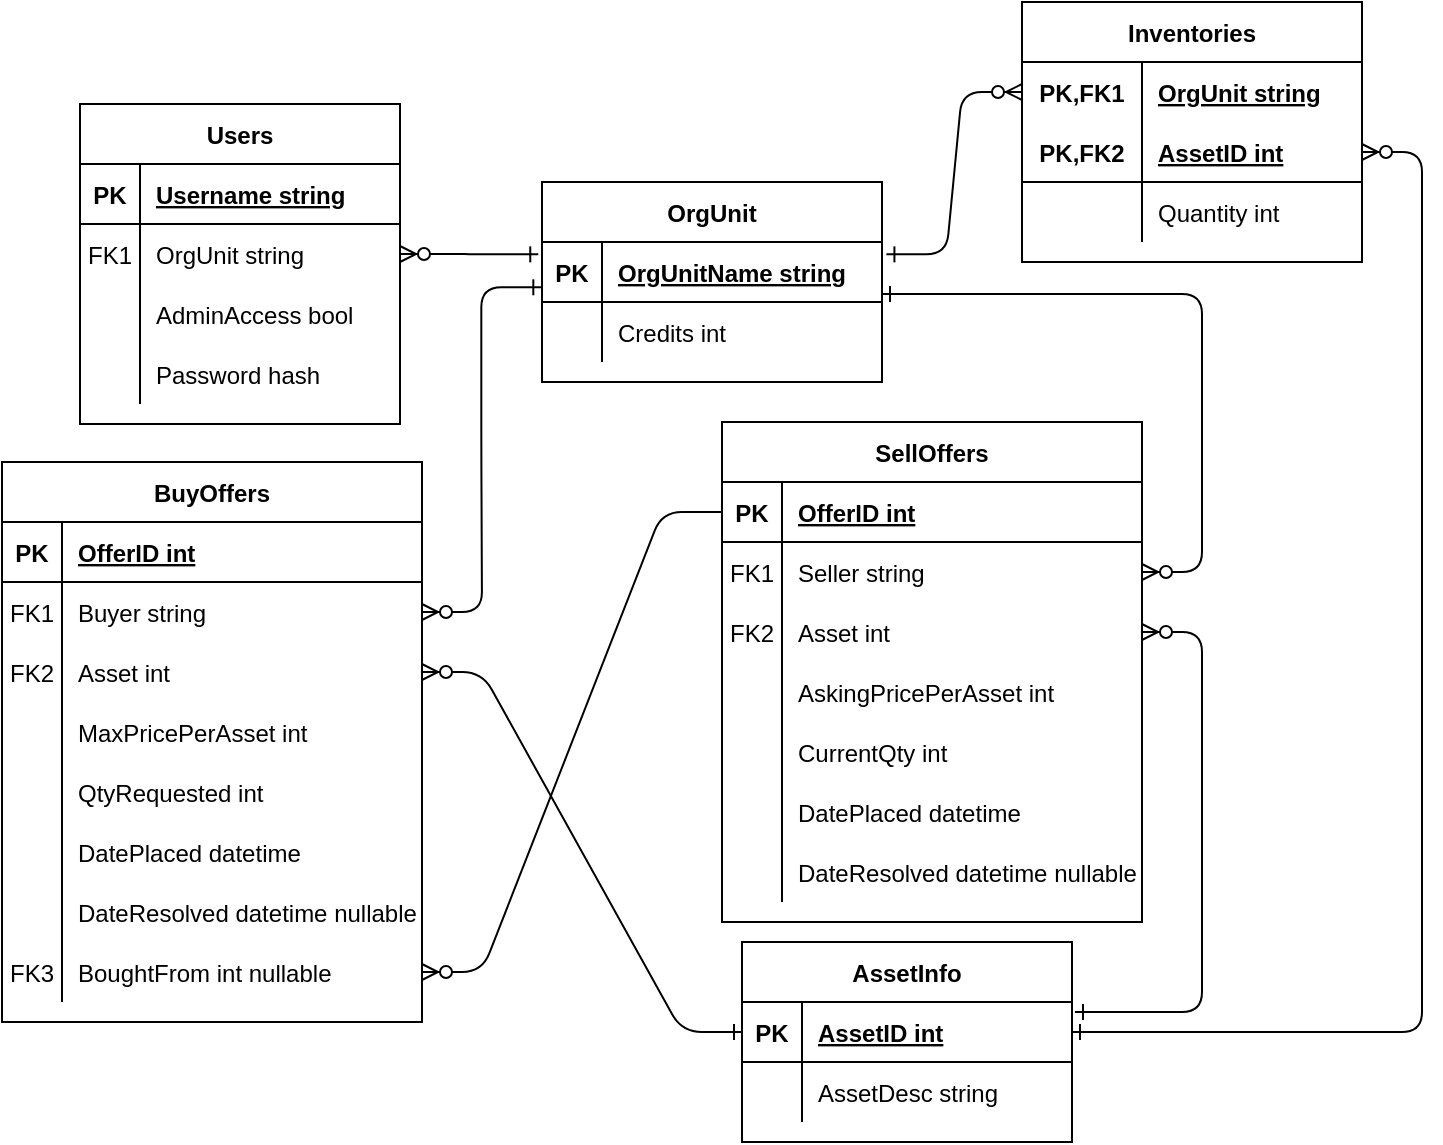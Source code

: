 <mxfile version="14.6.1" type="github">
  <diagram id="R2lEEEUBdFMjLlhIrx00" name="Page-1">
    <mxGraphModel dx="878" dy="456" grid="1" gridSize="10" guides="0" tooltips="1" connect="1" arrows="1" fold="1" page="1" pageScale="1" pageWidth="850" pageHeight="1100" math="0" shadow="0" extFonts="Permanent Marker^https://fonts.googleapis.com/css?family=Permanent+Marker">
      <root>
        <mxCell id="0" />
        <mxCell id="1" parent="0" />
        <mxCell id="C-vyLk0tnHw3VtMMgP7b-2" value="OrgUnit" style="shape=table;startSize=30;container=1;collapsible=1;childLayout=tableLayout;fixedRows=1;rowLines=0;fontStyle=1;align=center;resizeLast=1;" parent="1" vertex="1">
          <mxGeometry x="360" y="120" width="170" height="100" as="geometry" />
        </mxCell>
        <mxCell id="C-vyLk0tnHw3VtMMgP7b-3" value="" style="shape=partialRectangle;collapsible=0;dropTarget=0;pointerEvents=0;fillColor=none;points=[[0,0.5],[1,0.5]];portConstraint=eastwest;top=0;left=0;right=0;bottom=1;" parent="C-vyLk0tnHw3VtMMgP7b-2" vertex="1">
          <mxGeometry y="30" width="170" height="30" as="geometry" />
        </mxCell>
        <mxCell id="C-vyLk0tnHw3VtMMgP7b-4" value="PK" style="shape=partialRectangle;overflow=hidden;connectable=0;fillColor=none;top=0;left=0;bottom=0;right=0;fontStyle=1;" parent="C-vyLk0tnHw3VtMMgP7b-3" vertex="1">
          <mxGeometry width="30" height="30" as="geometry" />
        </mxCell>
        <mxCell id="C-vyLk0tnHw3VtMMgP7b-5" value="OrgUnitName string" style="shape=partialRectangle;overflow=hidden;connectable=0;fillColor=none;top=0;left=0;bottom=0;right=0;align=left;spacingLeft=6;fontStyle=5;" parent="C-vyLk0tnHw3VtMMgP7b-3" vertex="1">
          <mxGeometry x="30" width="140" height="30" as="geometry" />
        </mxCell>
        <mxCell id="C-vyLk0tnHw3VtMMgP7b-6" value="" style="shape=partialRectangle;collapsible=0;dropTarget=0;pointerEvents=0;fillColor=none;points=[[0,0.5],[1,0.5]];portConstraint=eastwest;top=0;left=0;right=0;bottom=0;" parent="C-vyLk0tnHw3VtMMgP7b-2" vertex="1">
          <mxGeometry y="60" width="170" height="30" as="geometry" />
        </mxCell>
        <mxCell id="C-vyLk0tnHw3VtMMgP7b-7" value="" style="shape=partialRectangle;overflow=hidden;connectable=0;fillColor=none;top=0;left=0;bottom=0;right=0;" parent="C-vyLk0tnHw3VtMMgP7b-6" vertex="1">
          <mxGeometry width="30" height="30" as="geometry" />
        </mxCell>
        <mxCell id="C-vyLk0tnHw3VtMMgP7b-8" value="Credits int" style="shape=partialRectangle;overflow=hidden;connectable=0;fillColor=none;top=0;left=0;bottom=0;right=0;align=left;spacingLeft=6;" parent="C-vyLk0tnHw3VtMMgP7b-6" vertex="1">
          <mxGeometry x="30" width="140" height="30" as="geometry" />
        </mxCell>
        <mxCell id="C-vyLk0tnHw3VtMMgP7b-23" value="Users" style="shape=table;startSize=30;container=1;collapsible=1;childLayout=tableLayout;fixedRows=1;rowLines=0;fontStyle=1;align=center;resizeLast=1;" parent="1" vertex="1">
          <mxGeometry x="129" y="81" width="160" height="160" as="geometry" />
        </mxCell>
        <mxCell id="C-vyLk0tnHw3VtMMgP7b-24" value="" style="shape=partialRectangle;collapsible=0;dropTarget=0;pointerEvents=0;fillColor=none;points=[[0,0.5],[1,0.5]];portConstraint=eastwest;top=0;left=0;right=0;bottom=1;" parent="C-vyLk0tnHw3VtMMgP7b-23" vertex="1">
          <mxGeometry y="30" width="160" height="30" as="geometry" />
        </mxCell>
        <mxCell id="C-vyLk0tnHw3VtMMgP7b-25" value="PK" style="shape=partialRectangle;overflow=hidden;connectable=0;fillColor=none;top=0;left=0;bottom=0;right=0;fontStyle=1;" parent="C-vyLk0tnHw3VtMMgP7b-24" vertex="1">
          <mxGeometry width="30" height="30" as="geometry" />
        </mxCell>
        <mxCell id="C-vyLk0tnHw3VtMMgP7b-26" value="Username string" style="shape=partialRectangle;overflow=hidden;connectable=0;fillColor=none;top=0;left=0;bottom=0;right=0;align=left;spacingLeft=6;fontStyle=5;" parent="C-vyLk0tnHw3VtMMgP7b-24" vertex="1">
          <mxGeometry x="30" width="130" height="30" as="geometry" />
        </mxCell>
        <mxCell id="C-vyLk0tnHw3VtMMgP7b-27" value="" style="shape=partialRectangle;collapsible=0;dropTarget=0;pointerEvents=0;fillColor=none;points=[[0,0.5],[1,0.5]];portConstraint=eastwest;top=0;left=0;right=0;bottom=0;" parent="C-vyLk0tnHw3VtMMgP7b-23" vertex="1">
          <mxGeometry y="60" width="160" height="30" as="geometry" />
        </mxCell>
        <mxCell id="C-vyLk0tnHw3VtMMgP7b-28" value="FK1" style="shape=partialRectangle;overflow=hidden;connectable=0;fillColor=none;top=0;left=0;bottom=0;right=0;" parent="C-vyLk0tnHw3VtMMgP7b-27" vertex="1">
          <mxGeometry width="30" height="30" as="geometry" />
        </mxCell>
        <mxCell id="C-vyLk0tnHw3VtMMgP7b-29" value="OrgUnit string " style="shape=partialRectangle;overflow=hidden;connectable=0;fillColor=none;top=0;left=0;bottom=0;right=0;align=left;spacingLeft=6;" parent="C-vyLk0tnHw3VtMMgP7b-27" vertex="1">
          <mxGeometry x="30" width="130" height="30" as="geometry" />
        </mxCell>
        <mxCell id="7wBaKA0t1imz_KIfF7MN-4" style="shape=partialRectangle;collapsible=0;dropTarget=0;pointerEvents=0;fillColor=none;points=[[0,0.5],[1,0.5]];portConstraint=eastwest;top=0;left=0;right=0;bottom=0;" vertex="1" parent="C-vyLk0tnHw3VtMMgP7b-23">
          <mxGeometry y="90" width="160" height="30" as="geometry" />
        </mxCell>
        <mxCell id="7wBaKA0t1imz_KIfF7MN-5" style="shape=partialRectangle;overflow=hidden;connectable=0;fillColor=none;top=0;left=0;bottom=0;right=0;" vertex="1" parent="7wBaKA0t1imz_KIfF7MN-4">
          <mxGeometry width="30" height="30" as="geometry" />
        </mxCell>
        <mxCell id="7wBaKA0t1imz_KIfF7MN-6" value="AdminAccess bool " style="shape=partialRectangle;overflow=hidden;connectable=0;fillColor=none;top=0;left=0;bottom=0;right=0;align=left;spacingLeft=6;" vertex="1" parent="7wBaKA0t1imz_KIfF7MN-4">
          <mxGeometry x="30" width="130" height="30" as="geometry" />
        </mxCell>
        <mxCell id="7wBaKA0t1imz_KIfF7MN-1" style="shape=partialRectangle;collapsible=0;dropTarget=0;pointerEvents=0;fillColor=none;points=[[0,0.5],[1,0.5]];portConstraint=eastwest;top=0;left=0;right=0;bottom=0;" vertex="1" parent="C-vyLk0tnHw3VtMMgP7b-23">
          <mxGeometry y="120" width="160" height="30" as="geometry" />
        </mxCell>
        <mxCell id="7wBaKA0t1imz_KIfF7MN-2" value="&#xa;&#xa;&lt;span style=&quot;color: rgb(0, 0, 0); font-family: helvetica; font-size: 12px; font-style: normal; font-weight: 400; letter-spacing: normal; text-align: left; text-indent: 0px; text-transform: none; word-spacing: 0px; background-color: rgb(248, 249, 250); display: inline; float: none;&quot;&gt;password_hash string NOT NULL&lt;/span&gt;&#xa;&#xa;" style="shape=partialRectangle;overflow=hidden;connectable=0;fillColor=none;top=0;left=0;bottom=0;right=0;" vertex="1" parent="7wBaKA0t1imz_KIfF7MN-1">
          <mxGeometry width="30" height="30" as="geometry" />
        </mxCell>
        <mxCell id="7wBaKA0t1imz_KIfF7MN-3" value="Password hash" style="shape=partialRectangle;overflow=hidden;connectable=0;fillColor=none;top=0;left=0;bottom=0;right=0;align=left;spacingLeft=6;" vertex="1" parent="7wBaKA0t1imz_KIfF7MN-1">
          <mxGeometry x="30" width="130" height="30" as="geometry" />
        </mxCell>
        <mxCell id="7wBaKA0t1imz_KIfF7MN-7" value="" style="edgeStyle=entityRelationEdgeStyle;fontSize=12;html=1;endArrow=ERzeroToMany;exitX=-0.011;exitY=0.206;exitDx=0;exitDy=0;entryX=1;entryY=0.5;entryDx=0;entryDy=0;endFill=1;startArrow=ERone;startFill=0;exitPerimeter=0;" edge="1" parent="1" source="C-vyLk0tnHw3VtMMgP7b-3" target="C-vyLk0tnHw3VtMMgP7b-27">
          <mxGeometry width="100" height="100" relative="1" as="geometry">
            <mxPoint x="360" y="310" as="sourcePoint" />
            <mxPoint x="460" y="210" as="targetPoint" />
          </mxGeometry>
        </mxCell>
        <mxCell id="7wBaKA0t1imz_KIfF7MN-8" value="AssetInfo" style="shape=table;startSize=30;container=1;collapsible=1;childLayout=tableLayout;fixedRows=1;rowLines=0;fontStyle=1;align=center;resizeLast=1;" vertex="1" parent="1">
          <mxGeometry x="460" y="500" width="165" height="100" as="geometry" />
        </mxCell>
        <mxCell id="7wBaKA0t1imz_KIfF7MN-9" value="" style="shape=partialRectangle;collapsible=0;dropTarget=0;pointerEvents=0;fillColor=none;top=0;left=0;bottom=1;right=0;points=[[0,0.5],[1,0.5]];portConstraint=eastwest;" vertex="1" parent="7wBaKA0t1imz_KIfF7MN-8">
          <mxGeometry y="30" width="165" height="30" as="geometry" />
        </mxCell>
        <mxCell id="7wBaKA0t1imz_KIfF7MN-10" value="PK" style="shape=partialRectangle;connectable=0;fillColor=none;top=0;left=0;bottom=0;right=0;fontStyle=1;overflow=hidden;" vertex="1" parent="7wBaKA0t1imz_KIfF7MN-9">
          <mxGeometry width="30" height="30" as="geometry" />
        </mxCell>
        <mxCell id="7wBaKA0t1imz_KIfF7MN-11" value="AssetID int" style="shape=partialRectangle;connectable=0;fillColor=none;top=0;left=0;bottom=0;right=0;align=left;spacingLeft=6;fontStyle=5;overflow=hidden;" vertex="1" parent="7wBaKA0t1imz_KIfF7MN-9">
          <mxGeometry x="30" width="135" height="30" as="geometry" />
        </mxCell>
        <mxCell id="7wBaKA0t1imz_KIfF7MN-12" value="" style="shape=partialRectangle;collapsible=0;dropTarget=0;pointerEvents=0;fillColor=none;top=0;left=0;bottom=0;right=0;points=[[0,0.5],[1,0.5]];portConstraint=eastwest;" vertex="1" parent="7wBaKA0t1imz_KIfF7MN-8">
          <mxGeometry y="60" width="165" height="30" as="geometry" />
        </mxCell>
        <mxCell id="7wBaKA0t1imz_KIfF7MN-13" value="" style="shape=partialRectangle;connectable=0;fillColor=none;top=0;left=0;bottom=0;right=0;editable=1;overflow=hidden;" vertex="1" parent="7wBaKA0t1imz_KIfF7MN-12">
          <mxGeometry width="30" height="30" as="geometry" />
        </mxCell>
        <mxCell id="7wBaKA0t1imz_KIfF7MN-14" value="AssetDesc string" style="shape=partialRectangle;connectable=0;fillColor=none;top=0;left=0;bottom=0;right=0;align=left;spacingLeft=6;overflow=hidden;" vertex="1" parent="7wBaKA0t1imz_KIfF7MN-12">
          <mxGeometry x="30" width="135" height="30" as="geometry" />
        </mxCell>
        <mxCell id="7wBaKA0t1imz_KIfF7MN-34" value="Inventories" style="shape=table;startSize=30;container=1;collapsible=1;childLayout=tableLayout;fixedRows=1;rowLines=0;fontStyle=1;align=center;resizeLast=1;" vertex="1" parent="1">
          <mxGeometry x="600" y="30" width="170" height="130" as="geometry" />
        </mxCell>
        <mxCell id="7wBaKA0t1imz_KIfF7MN-35" value="" style="shape=partialRectangle;collapsible=0;dropTarget=0;pointerEvents=0;fillColor=none;top=0;left=0;bottom=0;right=0;points=[[0,0.5],[1,0.5]];portConstraint=eastwest;" vertex="1" parent="7wBaKA0t1imz_KIfF7MN-34">
          <mxGeometry y="30" width="170" height="30" as="geometry" />
        </mxCell>
        <mxCell id="7wBaKA0t1imz_KIfF7MN-36" value="PK,FK1" style="shape=partialRectangle;connectable=0;fillColor=none;top=0;left=0;bottom=0;right=0;fontStyle=1;overflow=hidden;" vertex="1" parent="7wBaKA0t1imz_KIfF7MN-35">
          <mxGeometry width="60" height="30" as="geometry" />
        </mxCell>
        <mxCell id="7wBaKA0t1imz_KIfF7MN-37" value="OrgUnit string" style="shape=partialRectangle;connectable=0;fillColor=none;top=0;left=0;bottom=0;right=0;align=left;spacingLeft=6;fontStyle=5;overflow=hidden;" vertex="1" parent="7wBaKA0t1imz_KIfF7MN-35">
          <mxGeometry x="60" width="110" height="30" as="geometry" />
        </mxCell>
        <mxCell id="7wBaKA0t1imz_KIfF7MN-38" value="" style="shape=partialRectangle;collapsible=0;dropTarget=0;pointerEvents=0;fillColor=none;top=0;left=0;bottom=1;right=0;points=[[0,0.5],[1,0.5]];portConstraint=eastwest;" vertex="1" parent="7wBaKA0t1imz_KIfF7MN-34">
          <mxGeometry y="60" width="170" height="30" as="geometry" />
        </mxCell>
        <mxCell id="7wBaKA0t1imz_KIfF7MN-39" value="PK,FK2" style="shape=partialRectangle;connectable=0;fillColor=none;top=0;left=0;bottom=0;right=0;fontStyle=1;overflow=hidden;" vertex="1" parent="7wBaKA0t1imz_KIfF7MN-38">
          <mxGeometry width="60" height="30" as="geometry" />
        </mxCell>
        <mxCell id="7wBaKA0t1imz_KIfF7MN-40" value="AssetID int" style="shape=partialRectangle;connectable=0;fillColor=none;top=0;left=0;bottom=0;right=0;align=left;spacingLeft=6;fontStyle=5;overflow=hidden;" vertex="1" parent="7wBaKA0t1imz_KIfF7MN-38">
          <mxGeometry x="60" width="110" height="30" as="geometry" />
        </mxCell>
        <mxCell id="7wBaKA0t1imz_KIfF7MN-41" value="" style="shape=partialRectangle;collapsible=0;dropTarget=0;pointerEvents=0;fillColor=none;top=0;left=0;bottom=0;right=0;points=[[0,0.5],[1,0.5]];portConstraint=eastwest;" vertex="1" parent="7wBaKA0t1imz_KIfF7MN-34">
          <mxGeometry y="90" width="170" height="30" as="geometry" />
        </mxCell>
        <mxCell id="7wBaKA0t1imz_KIfF7MN-42" value="" style="shape=partialRectangle;connectable=0;fillColor=none;top=0;left=0;bottom=0;right=0;editable=1;overflow=hidden;" vertex="1" parent="7wBaKA0t1imz_KIfF7MN-41">
          <mxGeometry width="60" height="30" as="geometry" />
        </mxCell>
        <mxCell id="7wBaKA0t1imz_KIfF7MN-43" value="Quantity int" style="shape=partialRectangle;connectable=0;fillColor=none;top=0;left=0;bottom=0;right=0;align=left;spacingLeft=6;overflow=hidden;" vertex="1" parent="7wBaKA0t1imz_KIfF7MN-41">
          <mxGeometry x="60" width="110" height="30" as="geometry" />
        </mxCell>
        <mxCell id="7wBaKA0t1imz_KIfF7MN-47" value="" style="edgeStyle=entityRelationEdgeStyle;fontSize=12;html=1;endArrow=ERzeroToMany;startArrow=ERone;exitX=1;exitY=0.5;exitDx=0;exitDy=0;startFill=0;" edge="1" parent="1" source="7wBaKA0t1imz_KIfF7MN-9" target="7wBaKA0t1imz_KIfF7MN-38">
          <mxGeometry width="100" height="100" relative="1" as="geometry">
            <mxPoint x="310" y="510" as="sourcePoint" />
            <mxPoint x="410" y="410" as="targetPoint" />
          </mxGeometry>
        </mxCell>
        <mxCell id="7wBaKA0t1imz_KIfF7MN-48" value="" style="edgeStyle=entityRelationEdgeStyle;fontSize=12;html=1;endArrow=ERzeroToMany;startArrow=ERone;startFill=0;entryX=0;entryY=0.5;entryDx=0;entryDy=0;exitX=1.013;exitY=0.206;exitDx=0;exitDy=0;exitPerimeter=0;" edge="1" parent="1" source="C-vyLk0tnHw3VtMMgP7b-3" target="7wBaKA0t1imz_KIfF7MN-35">
          <mxGeometry width="100" height="100" relative="1" as="geometry">
            <mxPoint x="620" y="170" as="sourcePoint" />
            <mxPoint x="770" y="270" as="targetPoint" />
          </mxGeometry>
        </mxCell>
        <mxCell id="7wBaKA0t1imz_KIfF7MN-62" value="BuyOffers" style="shape=table;startSize=30;container=1;collapsible=1;childLayout=tableLayout;fixedRows=1;rowLines=0;fontStyle=1;align=center;resizeLast=1;" vertex="1" parent="1">
          <mxGeometry x="90" y="260" width="210" height="280" as="geometry" />
        </mxCell>
        <mxCell id="7wBaKA0t1imz_KIfF7MN-63" value="" style="shape=partialRectangle;collapsible=0;dropTarget=0;pointerEvents=0;fillColor=none;top=0;left=0;bottom=1;right=0;points=[[0,0.5],[1,0.5]];portConstraint=eastwest;" vertex="1" parent="7wBaKA0t1imz_KIfF7MN-62">
          <mxGeometry y="30" width="210" height="30" as="geometry" />
        </mxCell>
        <mxCell id="7wBaKA0t1imz_KIfF7MN-64" value="PK" style="shape=partialRectangle;connectable=0;fillColor=none;top=0;left=0;bottom=0;right=0;fontStyle=1;overflow=hidden;" vertex="1" parent="7wBaKA0t1imz_KIfF7MN-63">
          <mxGeometry width="30" height="30" as="geometry" />
        </mxCell>
        <mxCell id="7wBaKA0t1imz_KIfF7MN-65" value="OfferID int" style="shape=partialRectangle;connectable=0;fillColor=none;top=0;left=0;bottom=0;right=0;align=left;spacingLeft=6;fontStyle=5;overflow=hidden;" vertex="1" parent="7wBaKA0t1imz_KIfF7MN-63">
          <mxGeometry x="30" width="180" height="30" as="geometry" />
        </mxCell>
        <mxCell id="7wBaKA0t1imz_KIfF7MN-66" value="" style="shape=partialRectangle;collapsible=0;dropTarget=0;pointerEvents=0;fillColor=none;top=0;left=0;bottom=0;right=0;points=[[0,0.5],[1,0.5]];portConstraint=eastwest;" vertex="1" parent="7wBaKA0t1imz_KIfF7MN-62">
          <mxGeometry y="60" width="210" height="30" as="geometry" />
        </mxCell>
        <mxCell id="7wBaKA0t1imz_KIfF7MN-67" value="FK1" style="shape=partialRectangle;connectable=0;fillColor=none;top=0;left=0;bottom=0;right=0;editable=1;overflow=hidden;" vertex="1" parent="7wBaKA0t1imz_KIfF7MN-66">
          <mxGeometry width="30" height="30" as="geometry" />
        </mxCell>
        <mxCell id="7wBaKA0t1imz_KIfF7MN-68" value="Buyer string" style="shape=partialRectangle;connectable=0;fillColor=none;top=0;left=0;bottom=0;right=0;align=left;spacingLeft=6;overflow=hidden;" vertex="1" parent="7wBaKA0t1imz_KIfF7MN-66">
          <mxGeometry x="30" width="180" height="30" as="geometry" />
        </mxCell>
        <mxCell id="7wBaKA0t1imz_KIfF7MN-69" value="" style="shape=partialRectangle;collapsible=0;dropTarget=0;pointerEvents=0;fillColor=none;top=0;left=0;bottom=0;right=0;points=[[0,0.5],[1,0.5]];portConstraint=eastwest;" vertex="1" parent="7wBaKA0t1imz_KIfF7MN-62">
          <mxGeometry y="90" width="210" height="30" as="geometry" />
        </mxCell>
        <mxCell id="7wBaKA0t1imz_KIfF7MN-70" value="FK2" style="shape=partialRectangle;connectable=0;fillColor=none;top=0;left=0;bottom=0;right=0;editable=1;overflow=hidden;" vertex="1" parent="7wBaKA0t1imz_KIfF7MN-69">
          <mxGeometry width="30" height="30" as="geometry" />
        </mxCell>
        <mxCell id="7wBaKA0t1imz_KIfF7MN-71" value="Asset int" style="shape=partialRectangle;connectable=0;fillColor=none;top=0;left=0;bottom=0;right=0;align=left;spacingLeft=6;overflow=hidden;" vertex="1" parent="7wBaKA0t1imz_KIfF7MN-69">
          <mxGeometry x="30" width="180" height="30" as="geometry" />
        </mxCell>
        <mxCell id="7wBaKA0t1imz_KIfF7MN-72" value="" style="shape=partialRectangle;collapsible=0;dropTarget=0;pointerEvents=0;fillColor=none;top=0;left=0;bottom=0;right=0;points=[[0,0.5],[1,0.5]];portConstraint=eastwest;" vertex="1" parent="7wBaKA0t1imz_KIfF7MN-62">
          <mxGeometry y="120" width="210" height="30" as="geometry" />
        </mxCell>
        <mxCell id="7wBaKA0t1imz_KIfF7MN-73" value="" style="shape=partialRectangle;connectable=0;fillColor=none;top=0;left=0;bottom=0;right=0;editable=1;overflow=hidden;" vertex="1" parent="7wBaKA0t1imz_KIfF7MN-72">
          <mxGeometry width="30" height="30" as="geometry" />
        </mxCell>
        <mxCell id="7wBaKA0t1imz_KIfF7MN-74" value="MaxPricePerAsset int" style="shape=partialRectangle;connectable=0;fillColor=none;top=0;left=0;bottom=0;right=0;align=left;spacingLeft=6;overflow=hidden;" vertex="1" parent="7wBaKA0t1imz_KIfF7MN-72">
          <mxGeometry x="30" width="180" height="30" as="geometry" />
        </mxCell>
        <mxCell id="7wBaKA0t1imz_KIfF7MN-82" style="shape=partialRectangle;collapsible=0;dropTarget=0;pointerEvents=0;fillColor=none;top=0;left=0;bottom=0;right=0;points=[[0,0.5],[1,0.5]];portConstraint=eastwest;" vertex="1" parent="7wBaKA0t1imz_KIfF7MN-62">
          <mxGeometry y="150" width="210" height="30" as="geometry" />
        </mxCell>
        <mxCell id="7wBaKA0t1imz_KIfF7MN-83" style="shape=partialRectangle;connectable=0;fillColor=none;top=0;left=0;bottom=0;right=0;editable=1;overflow=hidden;" vertex="1" parent="7wBaKA0t1imz_KIfF7MN-82">
          <mxGeometry width="30" height="30" as="geometry" />
        </mxCell>
        <mxCell id="7wBaKA0t1imz_KIfF7MN-84" value="QtyRequested int" style="shape=partialRectangle;connectable=0;fillColor=none;top=0;left=0;bottom=0;right=0;align=left;spacingLeft=6;overflow=hidden;" vertex="1" parent="7wBaKA0t1imz_KIfF7MN-82">
          <mxGeometry x="30" width="180" height="30" as="geometry" />
        </mxCell>
        <mxCell id="7wBaKA0t1imz_KIfF7MN-85" style="shape=partialRectangle;collapsible=0;dropTarget=0;pointerEvents=0;fillColor=none;top=0;left=0;bottom=0;right=0;points=[[0,0.5],[1,0.5]];portConstraint=eastwest;" vertex="1" parent="7wBaKA0t1imz_KIfF7MN-62">
          <mxGeometry y="180" width="210" height="30" as="geometry" />
        </mxCell>
        <mxCell id="7wBaKA0t1imz_KIfF7MN-86" style="shape=partialRectangle;connectable=0;fillColor=none;top=0;left=0;bottom=0;right=0;editable=1;overflow=hidden;" vertex="1" parent="7wBaKA0t1imz_KIfF7MN-85">
          <mxGeometry width="30" height="30" as="geometry" />
        </mxCell>
        <mxCell id="7wBaKA0t1imz_KIfF7MN-87" value="DatePlaced datetime" style="shape=partialRectangle;connectable=0;fillColor=none;top=0;left=0;bottom=0;right=0;align=left;spacingLeft=6;overflow=hidden;" vertex="1" parent="7wBaKA0t1imz_KIfF7MN-85">
          <mxGeometry x="30" width="180" height="30" as="geometry" />
        </mxCell>
        <mxCell id="7wBaKA0t1imz_KIfF7MN-91" style="shape=partialRectangle;collapsible=0;dropTarget=0;pointerEvents=0;fillColor=none;top=0;left=0;bottom=0;right=0;points=[[0,0.5],[1,0.5]];portConstraint=eastwest;" vertex="1" parent="7wBaKA0t1imz_KIfF7MN-62">
          <mxGeometry y="210" width="210" height="30" as="geometry" />
        </mxCell>
        <mxCell id="7wBaKA0t1imz_KIfF7MN-92" style="shape=partialRectangle;connectable=0;fillColor=none;top=0;left=0;bottom=0;right=0;editable=1;overflow=hidden;" vertex="1" parent="7wBaKA0t1imz_KIfF7MN-91">
          <mxGeometry width="30" height="30" as="geometry" />
        </mxCell>
        <mxCell id="7wBaKA0t1imz_KIfF7MN-93" value="DateResolved datetime nullable" style="shape=partialRectangle;connectable=0;fillColor=none;top=0;left=0;bottom=0;right=0;align=left;spacingLeft=6;overflow=hidden;" vertex="1" parent="7wBaKA0t1imz_KIfF7MN-91">
          <mxGeometry x="30" width="180" height="30" as="geometry" />
        </mxCell>
        <mxCell id="7wBaKA0t1imz_KIfF7MN-88" style="shape=partialRectangle;collapsible=0;dropTarget=0;pointerEvents=0;fillColor=none;top=0;left=0;bottom=0;right=0;points=[[0,0.5],[1,0.5]];portConstraint=eastwest;" vertex="1" parent="7wBaKA0t1imz_KIfF7MN-62">
          <mxGeometry y="240" width="210" height="30" as="geometry" />
        </mxCell>
        <mxCell id="7wBaKA0t1imz_KIfF7MN-89" value="FK3" style="shape=partialRectangle;connectable=0;fillColor=none;top=0;left=0;bottom=0;right=0;editable=1;overflow=hidden;" vertex="1" parent="7wBaKA0t1imz_KIfF7MN-88">
          <mxGeometry width="30" height="30" as="geometry" />
        </mxCell>
        <mxCell id="7wBaKA0t1imz_KIfF7MN-90" value="BoughtFrom int nullable" style="shape=partialRectangle;connectable=0;fillColor=none;top=0;left=0;bottom=0;right=0;align=left;spacingLeft=6;overflow=hidden;" vertex="1" parent="7wBaKA0t1imz_KIfF7MN-88">
          <mxGeometry x="30" width="180" height="30" as="geometry" />
        </mxCell>
        <mxCell id="7wBaKA0t1imz_KIfF7MN-75" value="" style="edgeStyle=entityRelationEdgeStyle;fontSize=12;html=1;endArrow=ERzeroToMany;endFill=1;startArrow=ERone;startFill=0;exitX=-0.002;exitY=0.755;exitDx=0;exitDy=0;exitPerimeter=0;" edge="1" parent="1" source="C-vyLk0tnHw3VtMMgP7b-3" target="7wBaKA0t1imz_KIfF7MN-66">
          <mxGeometry width="100" height="100" relative="1" as="geometry">
            <mxPoint x="410" y="270" as="sourcePoint" />
            <mxPoint x="350" y="270" as="targetPoint" />
          </mxGeometry>
        </mxCell>
        <mxCell id="7wBaKA0t1imz_KIfF7MN-76" value="" style="edgeStyle=entityRelationEdgeStyle;fontSize=12;html=1;endArrow=ERzeroToMany;endFill=1;startArrow=ERone;startFill=0;exitX=0;exitY=0.5;exitDx=0;exitDy=0;entryX=1;entryY=0.5;entryDx=0;entryDy=0;" edge="1" parent="1" source="7wBaKA0t1imz_KIfF7MN-9" target="7wBaKA0t1imz_KIfF7MN-69">
          <mxGeometry width="100" height="100" relative="1" as="geometry">
            <mxPoint x="429.66" y="390" as="sourcePoint" />
            <mxPoint x="400" y="552.35" as="targetPoint" />
          </mxGeometry>
        </mxCell>
        <mxCell id="7wBaKA0t1imz_KIfF7MN-77" value="" style="edgeStyle=entityRelationEdgeStyle;fontSize=12;html=1;endArrow=ERzeroToMany;startArrow=ERone;exitX=1.009;exitY=0.167;exitDx=0;exitDy=0;startFill=0;exitPerimeter=0;" edge="1" parent="1" source="7wBaKA0t1imz_KIfF7MN-9" target="7wBaKA0t1imz_KIfF7MN-102">
          <mxGeometry width="100" height="100" relative="1" as="geometry">
            <mxPoint x="775" y="505" as="sourcePoint" />
            <mxPoint x="780" y="365" as="targetPoint" />
          </mxGeometry>
        </mxCell>
        <mxCell id="7wBaKA0t1imz_KIfF7MN-78" value="" style="edgeStyle=entityRelationEdgeStyle;fontSize=12;html=1;endArrow=ERzeroToMany;endFill=1;startArrow=ERone;startFill=0;" edge="1" parent="1" target="7wBaKA0t1imz_KIfF7MN-99">
          <mxGeometry width="100" height="100" relative="1" as="geometry">
            <mxPoint x="530" y="176" as="sourcePoint" />
            <mxPoint x="600" y="335" as="targetPoint" />
          </mxGeometry>
        </mxCell>
        <mxCell id="7wBaKA0t1imz_KIfF7MN-94" value="" style="edgeStyle=entityRelationEdgeStyle;fontSize=12;html=1;endArrow=ERzeroToMany;endFill=1;fontColor=none;exitX=0;exitY=0.5;exitDx=0;exitDy=0;" edge="1" parent="1" source="7wBaKA0t1imz_KIfF7MN-96" target="7wBaKA0t1imz_KIfF7MN-88">
          <mxGeometry width="100" height="100" relative="1" as="geometry">
            <mxPoint x="600" y="305" as="sourcePoint" />
            <mxPoint x="560" y="370" as="targetPoint" />
          </mxGeometry>
        </mxCell>
        <mxCell id="7wBaKA0t1imz_KIfF7MN-95" value="SellOffers" style="shape=table;startSize=30;container=1;collapsible=1;childLayout=tableLayout;fixedRows=1;rowLines=0;fontStyle=1;align=center;resizeLast=1;" vertex="1" parent="1">
          <mxGeometry x="450" y="240" width="210" height="250" as="geometry" />
        </mxCell>
        <mxCell id="7wBaKA0t1imz_KIfF7MN-96" value="" style="shape=partialRectangle;collapsible=0;dropTarget=0;pointerEvents=0;fillColor=none;top=0;left=0;bottom=1;right=0;points=[[0,0.5],[1,0.5]];portConstraint=eastwest;" vertex="1" parent="7wBaKA0t1imz_KIfF7MN-95">
          <mxGeometry y="30" width="210" height="30" as="geometry" />
        </mxCell>
        <mxCell id="7wBaKA0t1imz_KIfF7MN-97" value="PK" style="shape=partialRectangle;connectable=0;fillColor=none;top=0;left=0;bottom=0;right=0;fontStyle=1;overflow=hidden;" vertex="1" parent="7wBaKA0t1imz_KIfF7MN-96">
          <mxGeometry width="30" height="30" as="geometry" />
        </mxCell>
        <mxCell id="7wBaKA0t1imz_KIfF7MN-98" value="OfferID int" style="shape=partialRectangle;connectable=0;fillColor=none;top=0;left=0;bottom=0;right=0;align=left;spacingLeft=6;fontStyle=5;overflow=hidden;" vertex="1" parent="7wBaKA0t1imz_KIfF7MN-96">
          <mxGeometry x="30" width="180" height="30" as="geometry" />
        </mxCell>
        <mxCell id="7wBaKA0t1imz_KIfF7MN-99" value="" style="shape=partialRectangle;collapsible=0;dropTarget=0;pointerEvents=0;fillColor=none;top=0;left=0;bottom=0;right=0;points=[[0,0.5],[1,0.5]];portConstraint=eastwest;" vertex="1" parent="7wBaKA0t1imz_KIfF7MN-95">
          <mxGeometry y="60" width="210" height="30" as="geometry" />
        </mxCell>
        <mxCell id="7wBaKA0t1imz_KIfF7MN-100" value="FK1" style="shape=partialRectangle;connectable=0;fillColor=none;top=0;left=0;bottom=0;right=0;editable=1;overflow=hidden;" vertex="1" parent="7wBaKA0t1imz_KIfF7MN-99">
          <mxGeometry width="30" height="30" as="geometry" />
        </mxCell>
        <mxCell id="7wBaKA0t1imz_KIfF7MN-101" value="Seller string" style="shape=partialRectangle;connectable=0;fillColor=none;top=0;left=0;bottom=0;right=0;align=left;spacingLeft=6;overflow=hidden;" vertex="1" parent="7wBaKA0t1imz_KIfF7MN-99">
          <mxGeometry x="30" width="180" height="30" as="geometry" />
        </mxCell>
        <mxCell id="7wBaKA0t1imz_KIfF7MN-102" value="" style="shape=partialRectangle;collapsible=0;dropTarget=0;pointerEvents=0;fillColor=none;top=0;left=0;bottom=0;right=0;points=[[0,0.5],[1,0.5]];portConstraint=eastwest;" vertex="1" parent="7wBaKA0t1imz_KIfF7MN-95">
          <mxGeometry y="90" width="210" height="30" as="geometry" />
        </mxCell>
        <mxCell id="7wBaKA0t1imz_KIfF7MN-103" value="FK2" style="shape=partialRectangle;connectable=0;fillColor=none;top=0;left=0;bottom=0;right=0;editable=1;overflow=hidden;" vertex="1" parent="7wBaKA0t1imz_KIfF7MN-102">
          <mxGeometry width="30" height="30" as="geometry" />
        </mxCell>
        <mxCell id="7wBaKA0t1imz_KIfF7MN-104" value="Asset int" style="shape=partialRectangle;connectable=0;fillColor=none;top=0;left=0;bottom=0;right=0;align=left;spacingLeft=6;overflow=hidden;" vertex="1" parent="7wBaKA0t1imz_KIfF7MN-102">
          <mxGeometry x="30" width="180" height="30" as="geometry" />
        </mxCell>
        <mxCell id="7wBaKA0t1imz_KIfF7MN-105" value="" style="shape=partialRectangle;collapsible=0;dropTarget=0;pointerEvents=0;fillColor=none;top=0;left=0;bottom=0;right=0;points=[[0,0.5],[1,0.5]];portConstraint=eastwest;" vertex="1" parent="7wBaKA0t1imz_KIfF7MN-95">
          <mxGeometry y="120" width="210" height="30" as="geometry" />
        </mxCell>
        <mxCell id="7wBaKA0t1imz_KIfF7MN-106" value="" style="shape=partialRectangle;connectable=0;fillColor=none;top=0;left=0;bottom=0;right=0;editable=1;overflow=hidden;" vertex="1" parent="7wBaKA0t1imz_KIfF7MN-105">
          <mxGeometry width="30" height="30" as="geometry" />
        </mxCell>
        <mxCell id="7wBaKA0t1imz_KIfF7MN-107" value="AskingPricePerAsset int" style="shape=partialRectangle;connectable=0;fillColor=none;top=0;left=0;bottom=0;right=0;align=left;spacingLeft=6;overflow=hidden;" vertex="1" parent="7wBaKA0t1imz_KIfF7MN-105">
          <mxGeometry x="30" width="180" height="30" as="geometry" />
        </mxCell>
        <mxCell id="7wBaKA0t1imz_KIfF7MN-108" style="shape=partialRectangle;collapsible=0;dropTarget=0;pointerEvents=0;fillColor=none;top=0;left=0;bottom=0;right=0;points=[[0,0.5],[1,0.5]];portConstraint=eastwest;" vertex="1" parent="7wBaKA0t1imz_KIfF7MN-95">
          <mxGeometry y="150" width="210" height="30" as="geometry" />
        </mxCell>
        <mxCell id="7wBaKA0t1imz_KIfF7MN-109" style="shape=partialRectangle;connectable=0;fillColor=none;top=0;left=0;bottom=0;right=0;editable=1;overflow=hidden;" vertex="1" parent="7wBaKA0t1imz_KIfF7MN-108">
          <mxGeometry width="30" height="30" as="geometry" />
        </mxCell>
        <mxCell id="7wBaKA0t1imz_KIfF7MN-110" value="CurrentQty int" style="shape=partialRectangle;connectable=0;fillColor=none;top=0;left=0;bottom=0;right=0;align=left;spacingLeft=6;overflow=hidden;" vertex="1" parent="7wBaKA0t1imz_KIfF7MN-108">
          <mxGeometry x="30" width="180" height="30" as="geometry" />
        </mxCell>
        <mxCell id="7wBaKA0t1imz_KIfF7MN-111" style="shape=partialRectangle;collapsible=0;dropTarget=0;pointerEvents=0;fillColor=none;top=0;left=0;bottom=0;right=0;points=[[0,0.5],[1,0.5]];portConstraint=eastwest;" vertex="1" parent="7wBaKA0t1imz_KIfF7MN-95">
          <mxGeometry y="180" width="210" height="30" as="geometry" />
        </mxCell>
        <mxCell id="7wBaKA0t1imz_KIfF7MN-112" style="shape=partialRectangle;connectable=0;fillColor=none;top=0;left=0;bottom=0;right=0;editable=1;overflow=hidden;" vertex="1" parent="7wBaKA0t1imz_KIfF7MN-111">
          <mxGeometry width="30" height="30" as="geometry" />
        </mxCell>
        <mxCell id="7wBaKA0t1imz_KIfF7MN-113" value="DatePlaced datetime" style="shape=partialRectangle;connectable=0;fillColor=none;top=0;left=0;bottom=0;right=0;align=left;spacingLeft=6;overflow=hidden;" vertex="1" parent="7wBaKA0t1imz_KIfF7MN-111">
          <mxGeometry x="30" width="180" height="30" as="geometry" />
        </mxCell>
        <mxCell id="7wBaKA0t1imz_KIfF7MN-114" style="shape=partialRectangle;collapsible=0;dropTarget=0;pointerEvents=0;fillColor=none;top=0;left=0;bottom=0;right=0;points=[[0,0.5],[1,0.5]];portConstraint=eastwest;" vertex="1" parent="7wBaKA0t1imz_KIfF7MN-95">
          <mxGeometry y="210" width="210" height="30" as="geometry" />
        </mxCell>
        <mxCell id="7wBaKA0t1imz_KIfF7MN-115" style="shape=partialRectangle;connectable=0;fillColor=none;top=0;left=0;bottom=0;right=0;editable=1;overflow=hidden;" vertex="1" parent="7wBaKA0t1imz_KIfF7MN-114">
          <mxGeometry width="30" height="30" as="geometry" />
        </mxCell>
        <mxCell id="7wBaKA0t1imz_KIfF7MN-116" value="DateResolved datetime nullable" style="shape=partialRectangle;connectable=0;fillColor=none;top=0;left=0;bottom=0;right=0;align=left;spacingLeft=6;overflow=hidden;" vertex="1" parent="7wBaKA0t1imz_KIfF7MN-114">
          <mxGeometry x="30" width="180" height="30" as="geometry" />
        </mxCell>
      </root>
    </mxGraphModel>
  </diagram>
</mxfile>
